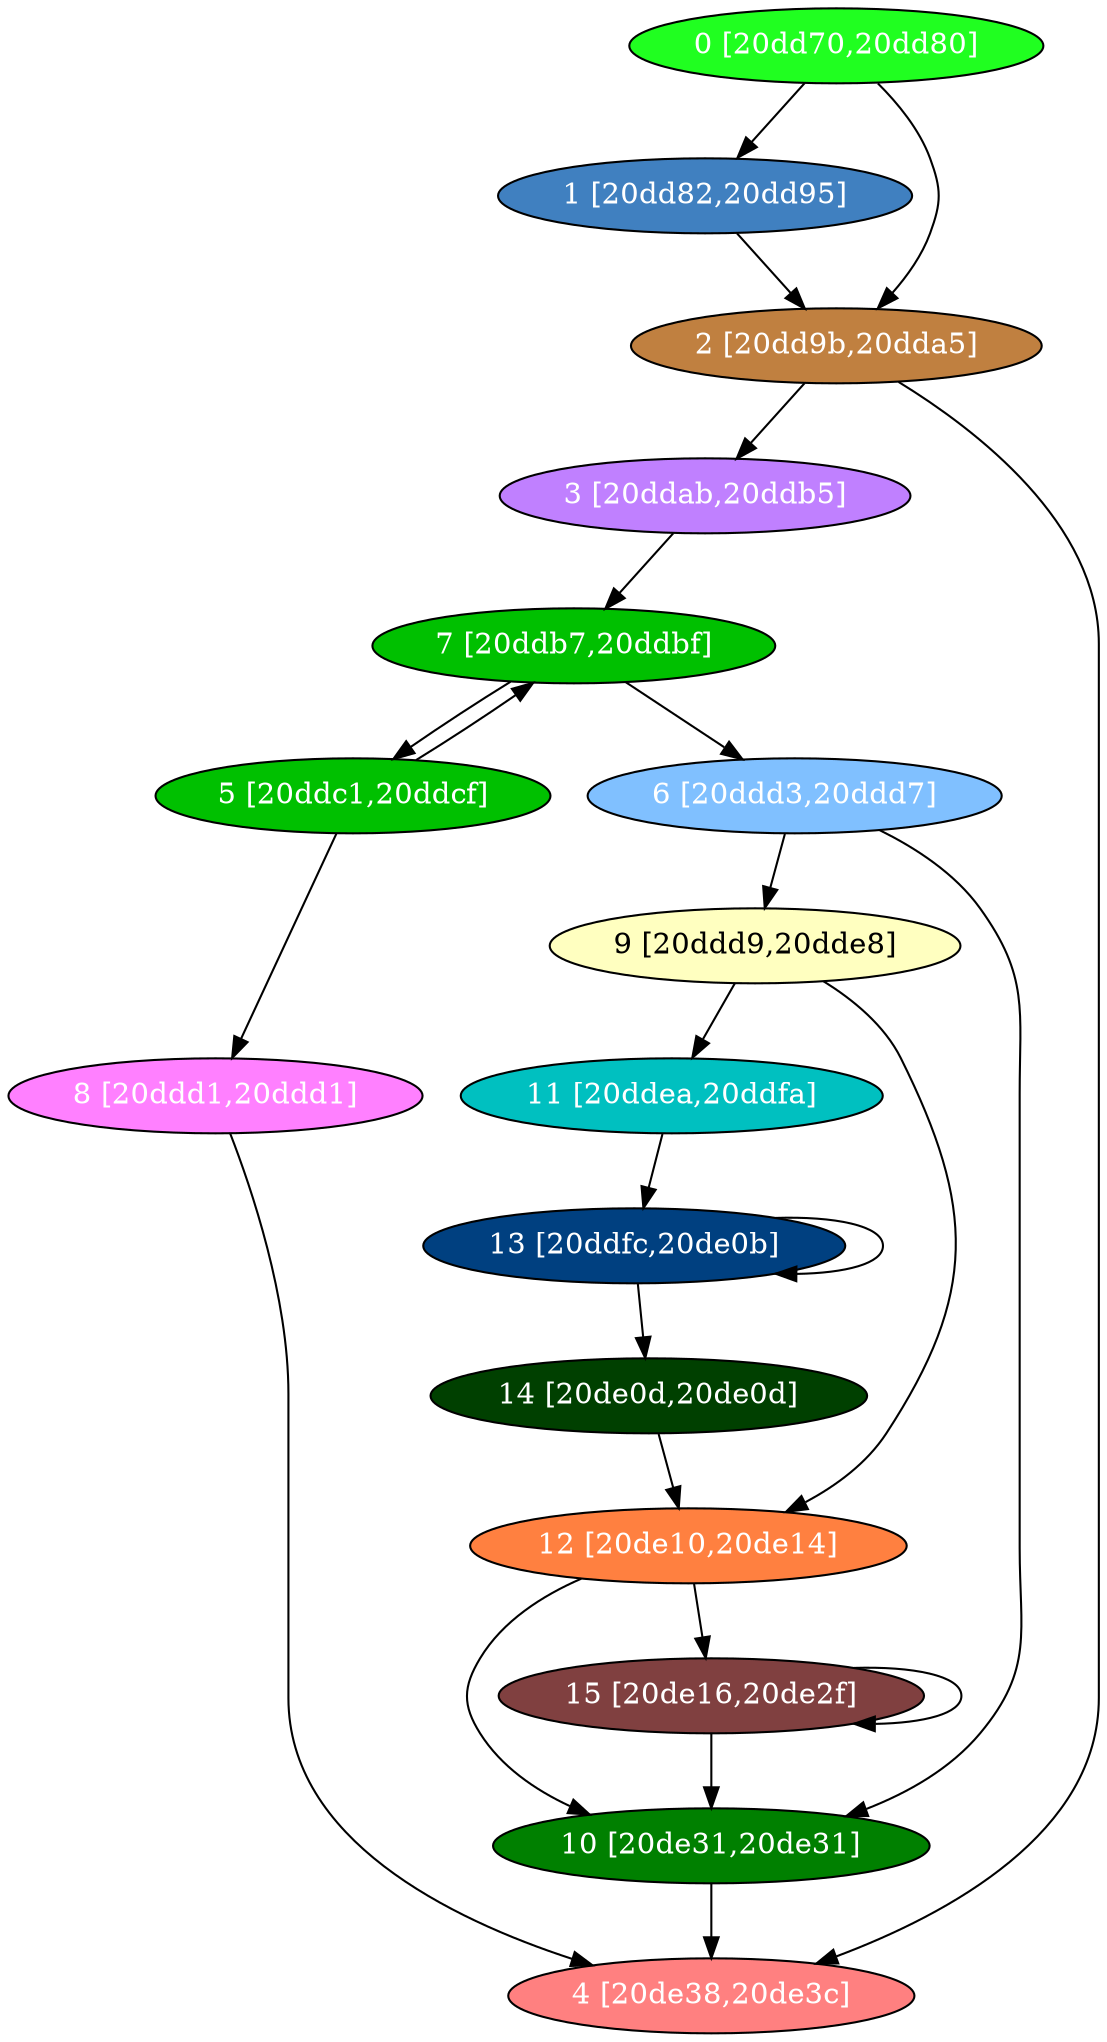 diGraph libnss3{
	libnss3_0  [style=filled fillcolor="#20FF20" fontcolor="#ffffff" shape=oval label="0 [20dd70,20dd80]"]
	libnss3_1  [style=filled fillcolor="#4080C0" fontcolor="#ffffff" shape=oval label="1 [20dd82,20dd95]"]
	libnss3_2  [style=filled fillcolor="#C08040" fontcolor="#ffffff" shape=oval label="2 [20dd9b,20dda5]"]
	libnss3_3  [style=filled fillcolor="#C080FF" fontcolor="#ffffff" shape=oval label="3 [20ddab,20ddb5]"]
	libnss3_4  [style=filled fillcolor="#FF8080" fontcolor="#ffffff" shape=oval label="4 [20de38,20de3c]"]
	libnss3_5  [style=filled fillcolor="#00C000" fontcolor="#ffffff" shape=oval label="5 [20ddc1,20ddcf]"]
	libnss3_6  [style=filled fillcolor="#80C0FF" fontcolor="#ffffff" shape=oval label="6 [20ddd3,20ddd7]"]
	libnss3_7  [style=filled fillcolor="#00C000" fontcolor="#ffffff" shape=oval label="7 [20ddb7,20ddbf]"]
	libnss3_8  [style=filled fillcolor="#FF80FF" fontcolor="#ffffff" shape=oval label="8 [20ddd1,20ddd1]"]
	libnss3_9  [style=filled fillcolor="#FFFFC0" fontcolor="#000000" shape=oval label="9 [20ddd9,20dde8]"]
	libnss3_a  [style=filled fillcolor="#008000" fontcolor="#ffffff" shape=oval label="10 [20de31,20de31]"]
	libnss3_b  [style=filled fillcolor="#00C0C0" fontcolor="#ffffff" shape=oval label="11 [20ddea,20ddfa]"]
	libnss3_c  [style=filled fillcolor="#FF8040" fontcolor="#ffffff" shape=oval label="12 [20de10,20de14]"]
	libnss3_d  [style=filled fillcolor="#004080" fontcolor="#ffffff" shape=oval label="13 [20ddfc,20de0b]"]
	libnss3_e  [style=filled fillcolor="#004000" fontcolor="#ffffff" shape=oval label="14 [20de0d,20de0d]"]
	libnss3_f  [style=filled fillcolor="#804040" fontcolor="#ffffff" shape=oval label="15 [20de16,20de2f]"]

	libnss3_0 -> libnss3_1
	libnss3_0 -> libnss3_2
	libnss3_1 -> libnss3_2
	libnss3_2 -> libnss3_3
	libnss3_2 -> libnss3_4
	libnss3_3 -> libnss3_7
	libnss3_5 -> libnss3_7
	libnss3_5 -> libnss3_8
	libnss3_6 -> libnss3_9
	libnss3_6 -> libnss3_a
	libnss3_7 -> libnss3_5
	libnss3_7 -> libnss3_6
	libnss3_8 -> libnss3_4
	libnss3_9 -> libnss3_b
	libnss3_9 -> libnss3_c
	libnss3_a -> libnss3_4
	libnss3_b -> libnss3_d
	libnss3_c -> libnss3_a
	libnss3_c -> libnss3_f
	libnss3_d -> libnss3_d
	libnss3_d -> libnss3_e
	libnss3_e -> libnss3_c
	libnss3_f -> libnss3_a
	libnss3_f -> libnss3_f
}